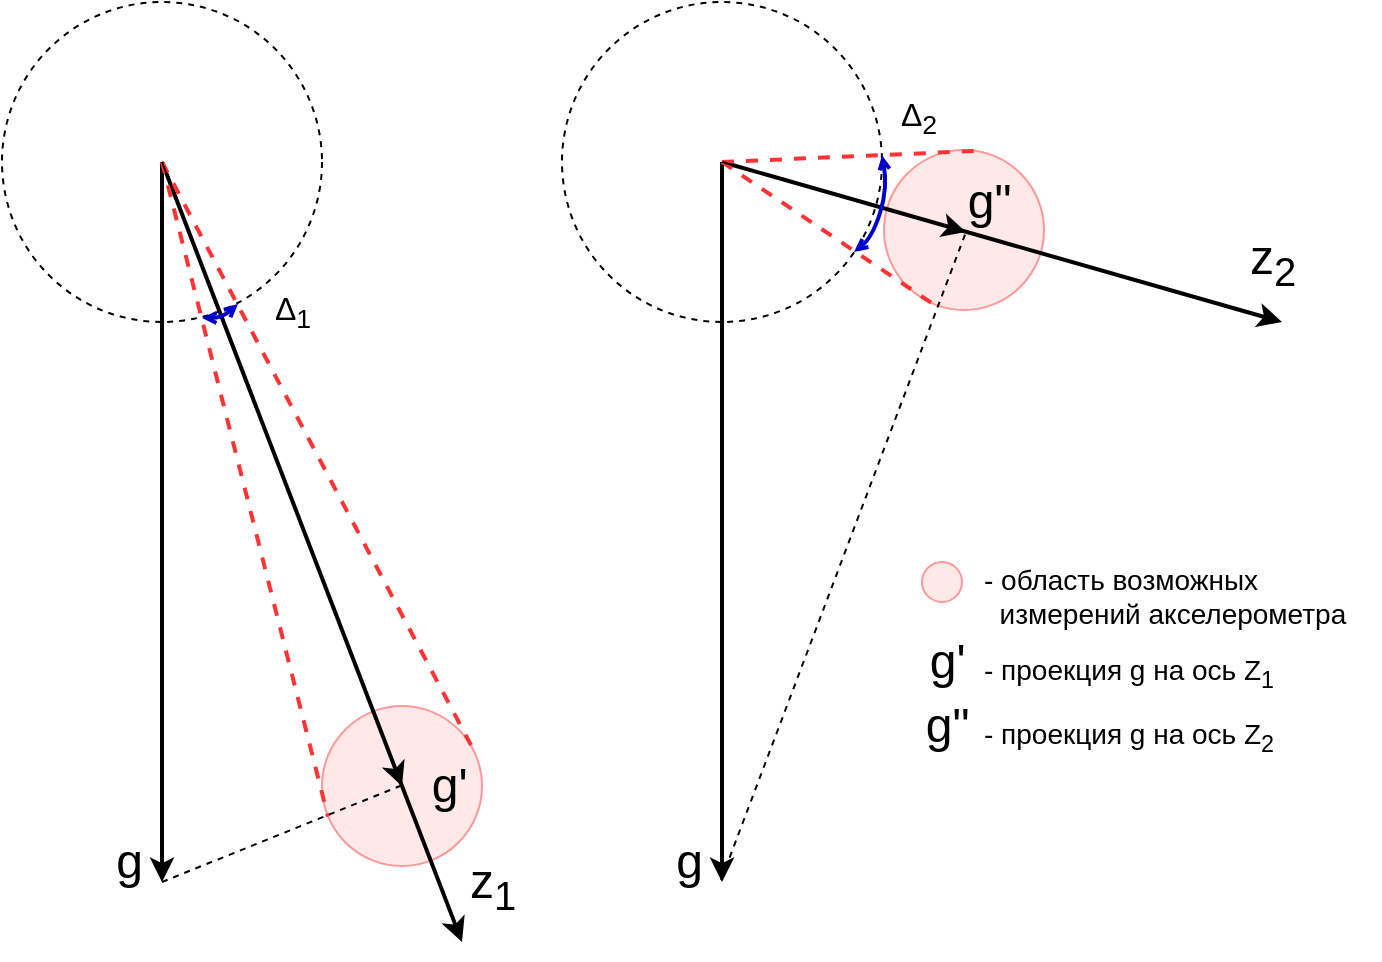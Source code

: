<mxfile version="12.8.0" type="device"><diagram id="D6dfGmQva8epl9kQbsRR" name="Page-1"><mxGraphModel dx="1185" dy="759" grid="1" gridSize="10" guides="1" tooltips="1" connect="1" arrows="1" fold="1" page="1" pageScale="1" pageWidth="827" pageHeight="1169" math="0" shadow="0"><root><mxCell id="0"/><mxCell id="1" parent="0"/><mxCell id="C_l6DQlTaBpd1pNMUInz-6" value="" style="ellipse;whiteSpace=wrap;html=1;fillColor=none;dashed=1;" vertex="1" parent="1"><mxGeometry x="320" width="160" height="160" as="geometry"/></mxCell><mxCell id="C_l6DQlTaBpd1pNMUInz-4" value="" style="ellipse;whiteSpace=wrap;html=1;fillColor=none;dashed=1;" vertex="1" parent="1"><mxGeometry x="40" width="160" height="160" as="geometry"/></mxCell><mxCell id="C_l6DQlTaBpd1pNMUInz-3" value="" style="ellipse;whiteSpace=wrap;html=1;aspect=fixed;fillColor=#FFE8E8;strokeColor=#FF9999;" vertex="1" parent="1"><mxGeometry x="481" y="74" width="80" height="80" as="geometry"/></mxCell><mxCell id="ReYU4dD9xAWS-TXuSrXP-6" value="" style="ellipse;whiteSpace=wrap;html=1;aspect=fixed;fillColor=#FFE8E8;strokeColor=#FF9999;" parent="1" vertex="1"><mxGeometry x="200" y="352" width="80" height="80" as="geometry"/></mxCell><mxCell id="ReYU4dD9xAWS-TXuSrXP-1" value="" style="endArrow=classic;html=1;strokeWidth=2;" parent="1" edge="1"><mxGeometry width="50" height="50" relative="1" as="geometry"><mxPoint x="120" y="80" as="sourcePoint"/><mxPoint x="120" y="440" as="targetPoint"/></mxGeometry></mxCell><mxCell id="ReYU4dD9xAWS-TXuSrXP-3" value="" style="endArrow=classic;html=1;strokeWidth=2;" parent="1" edge="1"><mxGeometry width="50" height="50" relative="1" as="geometry"><mxPoint x="120" y="80" as="sourcePoint"/><mxPoint x="270" y="470" as="targetPoint"/></mxGeometry></mxCell><mxCell id="ReYU4dD9xAWS-TXuSrXP-4" value="" style="endArrow=none;html=1;strokeWidth=2;dashed=1;strokeColor=#FF3333;entryX=0.95;entryY=0.28;entryDx=0;entryDy=0;entryPerimeter=0;endFill=0;" parent="1" edge="1" target="ReYU4dD9xAWS-TXuSrXP-6"><mxGeometry width="50" height="50" relative="1" as="geometry"><mxPoint x="120" y="80" as="sourcePoint"/><mxPoint x="230" y="260" as="targetPoint"/></mxGeometry></mxCell><mxCell id="ReYU4dD9xAWS-TXuSrXP-5" value="" style="endArrow=none;html=1;strokeWidth=2;dashed=1;strokeColor=#FF3333;entryX=0.037;entryY=0.69;entryDx=0;entryDy=0;entryPerimeter=0;endFill=0;" parent="1" target="ReYU4dD9xAWS-TXuSrXP-6" edge="1"><mxGeometry width="50" height="50" relative="1" as="geometry"><mxPoint x="120" y="80" as="sourcePoint"/><mxPoint x="160" y="300" as="targetPoint"/></mxGeometry></mxCell><mxCell id="ReYU4dD9xAWS-TXuSrXP-7" value="&lt;font style=&quot;font-size: 24px&quot;&gt;&amp;nbsp;g&lt;/font&gt;" style="text;html=1;align=center;verticalAlign=middle;resizable=0;points=[];autosize=1;" parent="1" vertex="1"><mxGeometry x="80" y="420" width="40" height="20" as="geometry"/></mxCell><mxCell id="ReYU4dD9xAWS-TXuSrXP-8" value="&lt;font style=&quot;font-size: 24px&quot;&gt;z&lt;sub&gt;1&lt;/sub&gt;&lt;/font&gt;" style="text;html=1;align=center;verticalAlign=middle;resizable=0;points=[];autosize=1;" parent="1" vertex="1"><mxGeometry x="265" y="427" width="40" height="30" as="geometry"/></mxCell><mxCell id="ReYU4dD9xAWS-TXuSrXP-17" value="" style="endArrow=classic;html=1;strokeWidth=2;" parent="1" edge="1"><mxGeometry width="50" height="50" relative="1" as="geometry"><mxPoint x="400" y="80" as="sourcePoint"/><mxPoint x="400" y="440.0" as="targetPoint"/></mxGeometry></mxCell><mxCell id="ReYU4dD9xAWS-TXuSrXP-18" value="" style="endArrow=classic;html=1;strokeWidth=2;" parent="1" edge="1"><mxGeometry width="50" height="50" relative="1" as="geometry"><mxPoint x="400" y="80" as="sourcePoint"/><mxPoint x="680" y="160" as="targetPoint"/></mxGeometry></mxCell><mxCell id="ReYU4dD9xAWS-TXuSrXP-19" value="" style="endArrow=none;html=1;strokeWidth=2;dashed=1;strokeColor=#FF3333;endFill=0;entryX=0.331;entryY=0.979;entryDx=0;entryDy=0;entryPerimeter=0;" parent="1" target="C_l6DQlTaBpd1pNMUInz-3" edge="1"><mxGeometry width="50" height="50" relative="1" as="geometry"><mxPoint x="400" y="80" as="sourcePoint"/><mxPoint x="570" y="470" as="targetPoint"/></mxGeometry></mxCell><mxCell id="ReYU4dD9xAWS-TXuSrXP-20" value="" style="endArrow=none;html=1;strokeWidth=2;dashed=1;strokeColor=#FF3333;endFill=0;entryX=0.574;entryY=0.006;entryDx=0;entryDy=0;entryPerimeter=0;" parent="1" edge="1" target="C_l6DQlTaBpd1pNMUInz-3"><mxGeometry width="50" height="50" relative="1" as="geometry"><mxPoint x="400" y="80" as="sourcePoint"/><mxPoint x="610" y="150" as="targetPoint"/></mxGeometry></mxCell><mxCell id="ReYU4dD9xAWS-TXuSrXP-21" value="&lt;font style=&quot;font-size: 24px&quot;&gt;&amp;nbsp;g&lt;/font&gt;" style="text;html=1;align=center;verticalAlign=middle;resizable=0;points=[];autosize=1;" parent="1" vertex="1"><mxGeometry x="360" y="420" width="40" height="20" as="geometry"/></mxCell><mxCell id="ReYU4dD9xAWS-TXuSrXP-22" value="&lt;font style=&quot;font-size: 24px&quot;&gt;z&lt;sub&gt;2&lt;/sub&gt;&lt;/font&gt;" style="text;html=1;align=center;verticalAlign=middle;resizable=0;points=[];autosize=1;" parent="1" vertex="1"><mxGeometry x="655" y="115" width="40" height="30" as="geometry"/></mxCell><mxCell id="ReYU4dD9xAWS-TXuSrXP-24" value="&lt;div align=&quot;left&quot;&gt;&lt;font style=&quot;font-size: 14px&quot;&gt;- область возможных &lt;br&gt;&lt;/font&gt;&lt;/div&gt;&lt;div align=&quot;left&quot;&gt;&lt;font style=&quot;font-size: 14px&quot;&gt;&amp;nbsp; измерений акселерометра&lt;/font&gt;&lt;/div&gt;" style="text;html=1;align=left;verticalAlign=middle;resizable=0;points=[];autosize=1;" parent="1" vertex="1"><mxGeometry x="529" y="277" width="200" height="40" as="geometry"/></mxCell><mxCell id="ReYU4dD9xAWS-TXuSrXP-26" value="" style="ellipse;whiteSpace=wrap;html=1;aspect=fixed;fillColor=#FFE8E8;strokeColor=#FF9999;" parent="1" vertex="1"><mxGeometry x="500" y="280" width="20" height="20" as="geometry"/></mxCell><mxCell id="C_l6DQlTaBpd1pNMUInz-1" value="" style="endArrow=none;dashed=1;html=1;" edge="1" parent="1"><mxGeometry width="50" height="50" relative="1" as="geometry"><mxPoint x="120" y="440" as="sourcePoint"/><mxPoint x="239" y="392" as="targetPoint"/></mxGeometry></mxCell><mxCell id="C_l6DQlTaBpd1pNMUInz-2" value="" style="endArrow=none;dashed=1;html=1;exitX=0.989;exitY=0.95;exitDx=0;exitDy=0;exitPerimeter=0;" edge="1" parent="1" source="ReYU4dD9xAWS-TXuSrXP-21"><mxGeometry width="50" height="50" relative="1" as="geometry"><mxPoint x="390" y="440" as="sourcePoint"/><mxPoint x="522" y="115" as="targetPoint"/></mxGeometry></mxCell><mxCell id="C_l6DQlTaBpd1pNMUInz-7" value="" style="endArrow=classic;html=1;jumpSize=8;endSize=9;" edge="1" parent="1"><mxGeometry width="50" height="50" relative="1" as="geometry"><mxPoint x="120" y="80" as="sourcePoint"/><mxPoint x="240" y="392" as="targetPoint"/></mxGeometry></mxCell><mxCell id="C_l6DQlTaBpd1pNMUInz-8" value="&lt;font style=&quot;font-size: 24px&quot;&gt;&amp;nbsp;g'&lt;/font&gt;" style="text;html=1;align=center;verticalAlign=middle;resizable=0;points=[];autosize=1;" vertex="1" parent="1"><mxGeometry x="240" y="382" width="40" height="20" as="geometry"/></mxCell><mxCell id="C_l6DQlTaBpd1pNMUInz-9" value="&lt;font style=&quot;font-size: 24px&quot;&gt;&amp;nbsp;g&quot;&lt;/font&gt;" style="text;html=1;align=center;verticalAlign=middle;resizable=0;points=[];autosize=1;" vertex="1" parent="1"><mxGeometry x="510" y="90" width="40" height="20" as="geometry"/></mxCell><mxCell id="C_l6DQlTaBpd1pNMUInz-10" value="" style="endArrow=classic;html=1;strokeWidth=1;endSize=9;" edge="1" parent="1"><mxGeometry width="50" height="50" relative="1" as="geometry"><mxPoint x="400" y="80" as="sourcePoint"/><mxPoint x="522" y="115" as="targetPoint"/></mxGeometry></mxCell><mxCell id="C_l6DQlTaBpd1pNMUInz-11" value="" style="curved=1;endArrow=open;html=1;endFill=0;startArrow=open;startFill=0;endSize=3;startSize=3;strokeColor=#0000CC;strokeWidth=2;" edge="1" parent="1"><mxGeometry width="50" height="50" relative="1" as="geometry"><mxPoint x="140" y="158" as="sourcePoint"/><mxPoint x="158" y="151" as="targetPoint"/><Array as="points"><mxPoint x="150" y="158"/></Array></mxGeometry></mxCell><mxCell id="C_l6DQlTaBpd1pNMUInz-12" value="" style="curved=1;endArrow=open;html=1;endFill=0;startArrow=open;startFill=0;endSize=3;startSize=3;strokeColor=#0000CC;entryX=1;entryY=0.479;entryDx=0;entryDy=0;entryPerimeter=0;strokeWidth=2;" edge="1" parent="1" target="C_l6DQlTaBpd1pNMUInz-6"><mxGeometry width="50" height="50" relative="1" as="geometry"><mxPoint x="466" y="125" as="sourcePoint"/><mxPoint x="478" y="110" as="targetPoint"/><Array as="points"><mxPoint x="475" y="118"/><mxPoint x="483" y="93"/></Array></mxGeometry></mxCell><mxCell id="C_l6DQlTaBpd1pNMUInz-15" value="&lt;font style=&quot;font-size: 16px&quot;&gt;Δ&lt;sub&gt;2&lt;/sub&gt;&lt;/font&gt;" style="text;html=1;align=center;verticalAlign=middle;resizable=0;points=[];autosize=1;" vertex="1" parent="1"><mxGeometry x="483" y="48" width="30" height="20" as="geometry"/></mxCell><mxCell id="C_l6DQlTaBpd1pNMUInz-17" value="&lt;font style=&quot;font-size: 24px&quot;&gt;&amp;nbsp;g'&lt;/font&gt;" style="text;html=1;align=center;verticalAlign=middle;resizable=0;points=[];autosize=1;" vertex="1" parent="1"><mxGeometry x="489" y="320" width="40" height="20" as="geometry"/></mxCell><mxCell id="C_l6DQlTaBpd1pNMUInz-18" value="&lt;div align=&quot;left&quot;&gt;&lt;font style=&quot;font-size: 14px&quot;&gt;- проекция g на ось Z&lt;sub&gt;1&lt;/sub&gt;&lt;br&gt;&lt;/font&gt;&lt;/div&gt;" style="text;html=1;align=left;verticalAlign=middle;resizable=0;points=[];autosize=1;" vertex="1" parent="1"><mxGeometry x="529" y="325" width="170" height="20" as="geometry"/></mxCell><mxCell id="C_l6DQlTaBpd1pNMUInz-21" value="&lt;font style=&quot;font-size: 24px&quot;&gt;&amp;nbsp;g&quot;&lt;/font&gt;" style="text;html=1;align=center;verticalAlign=middle;resizable=0;points=[];autosize=1;" vertex="1" parent="1"><mxGeometry x="489" y="352" width="40" height="20" as="geometry"/></mxCell><mxCell id="C_l6DQlTaBpd1pNMUInz-22" value="&lt;div align=&quot;left&quot;&gt;&lt;font style=&quot;font-size: 14px&quot;&gt;- проекция g на ось Z&lt;sub&gt;2&lt;/sub&gt;&lt;br&gt;&lt;/font&gt;&lt;/div&gt;" style="text;html=1;align=left;verticalAlign=middle;resizable=0;points=[];autosize=1;" vertex="1" parent="1"><mxGeometry x="529" y="357" width="170" height="20" as="geometry"/></mxCell><mxCell id="C_l6DQlTaBpd1pNMUInz-26" value="&lt;font style=&quot;font-size: 16px&quot;&gt;Δ&lt;sub&gt;1&lt;/sub&gt;&lt;/font&gt;" style="text;html=1;align=center;verticalAlign=middle;resizable=0;points=[];autosize=1;" vertex="1" parent="1"><mxGeometry x="170" y="145" width="30" height="20" as="geometry"/></mxCell></root></mxGraphModel></diagram></mxfile>